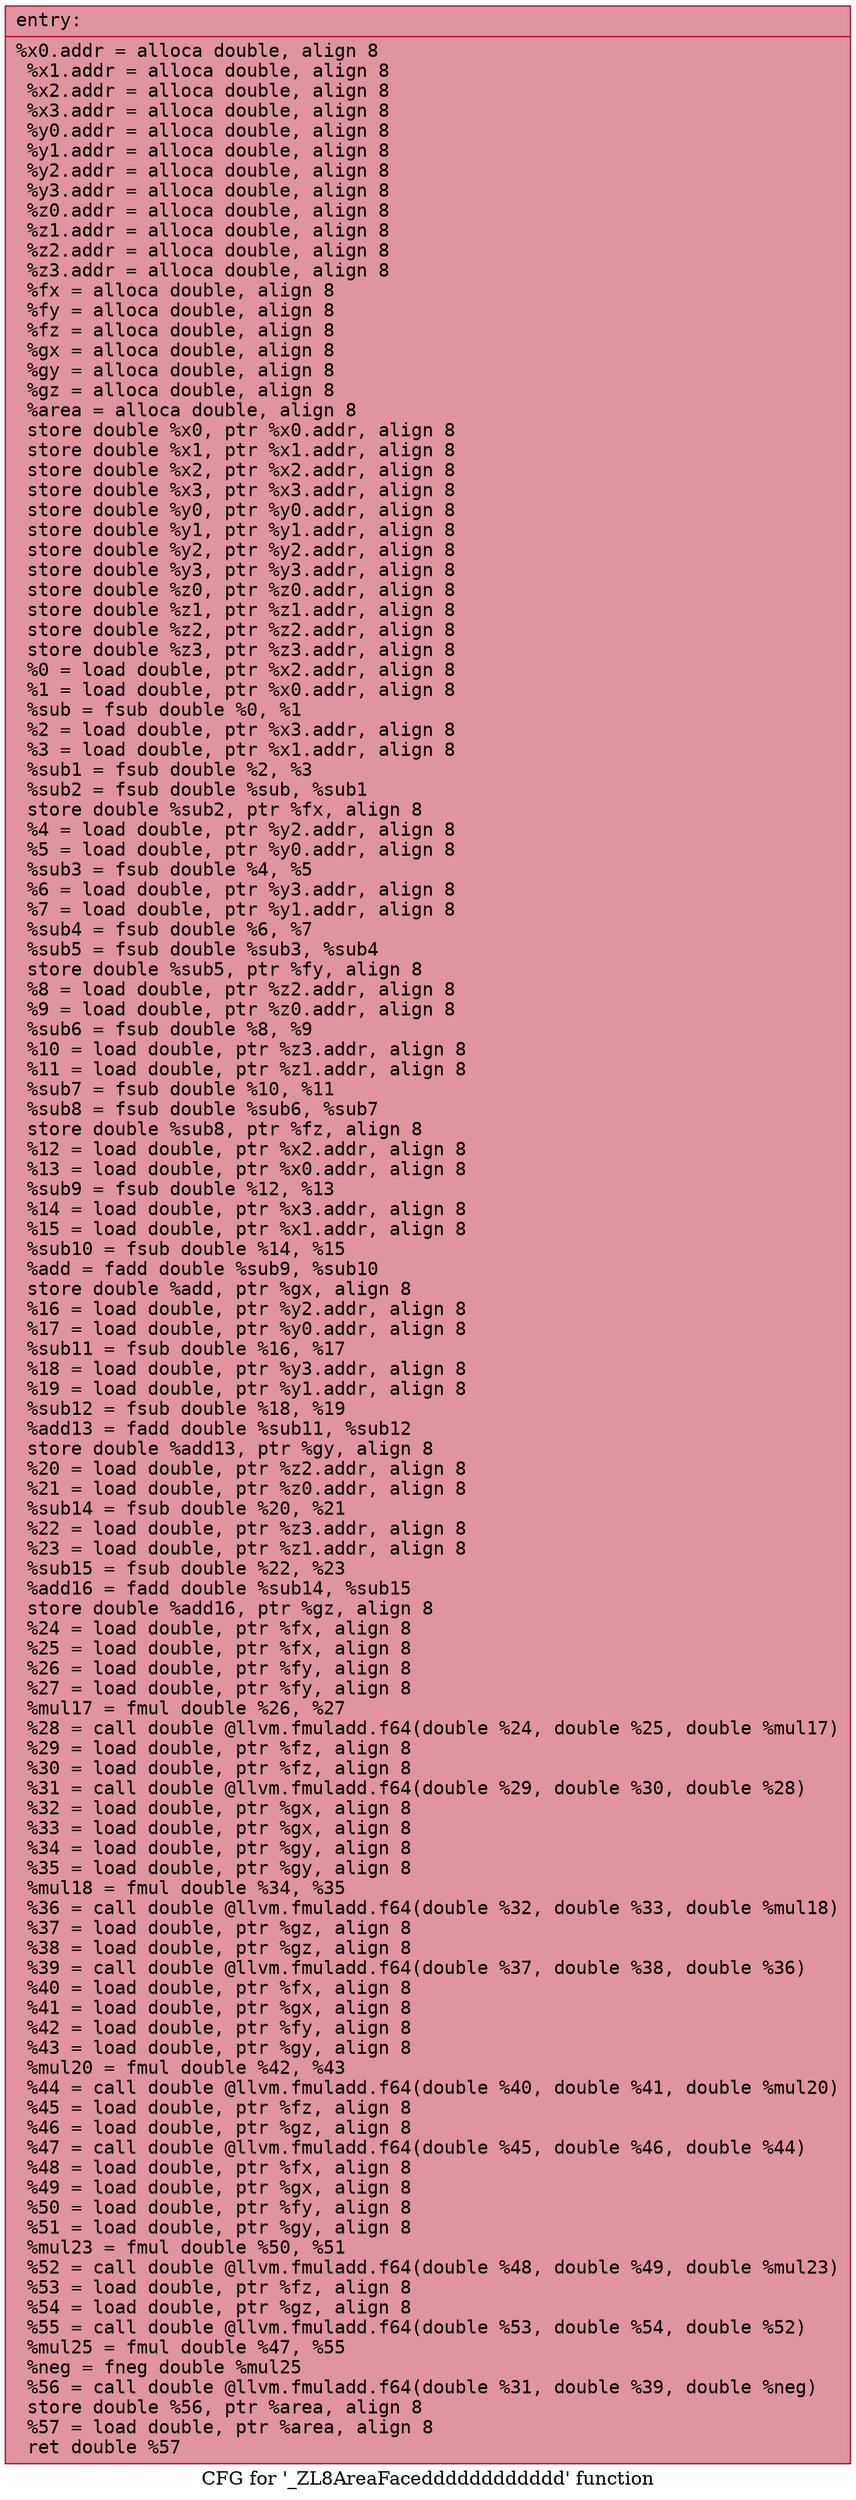 digraph "CFG for '_ZL8AreaFacedddddddddddd' function" {
	label="CFG for '_ZL8AreaFacedddddddddddd' function";

	Node0x561418b558f0 [shape=record,color="#b70d28ff", style=filled, fillcolor="#b70d2870" fontname="Courier",label="{entry:\l|  %x0.addr = alloca double, align 8\l  %x1.addr = alloca double, align 8\l  %x2.addr = alloca double, align 8\l  %x3.addr = alloca double, align 8\l  %y0.addr = alloca double, align 8\l  %y1.addr = alloca double, align 8\l  %y2.addr = alloca double, align 8\l  %y3.addr = alloca double, align 8\l  %z0.addr = alloca double, align 8\l  %z1.addr = alloca double, align 8\l  %z2.addr = alloca double, align 8\l  %z3.addr = alloca double, align 8\l  %fx = alloca double, align 8\l  %fy = alloca double, align 8\l  %fz = alloca double, align 8\l  %gx = alloca double, align 8\l  %gy = alloca double, align 8\l  %gz = alloca double, align 8\l  %area = alloca double, align 8\l  store double %x0, ptr %x0.addr, align 8\l  store double %x1, ptr %x1.addr, align 8\l  store double %x2, ptr %x2.addr, align 8\l  store double %x3, ptr %x3.addr, align 8\l  store double %y0, ptr %y0.addr, align 8\l  store double %y1, ptr %y1.addr, align 8\l  store double %y2, ptr %y2.addr, align 8\l  store double %y3, ptr %y3.addr, align 8\l  store double %z0, ptr %z0.addr, align 8\l  store double %z1, ptr %z1.addr, align 8\l  store double %z2, ptr %z2.addr, align 8\l  store double %z3, ptr %z3.addr, align 8\l  %0 = load double, ptr %x2.addr, align 8\l  %1 = load double, ptr %x0.addr, align 8\l  %sub = fsub double %0, %1\l  %2 = load double, ptr %x3.addr, align 8\l  %3 = load double, ptr %x1.addr, align 8\l  %sub1 = fsub double %2, %3\l  %sub2 = fsub double %sub, %sub1\l  store double %sub2, ptr %fx, align 8\l  %4 = load double, ptr %y2.addr, align 8\l  %5 = load double, ptr %y0.addr, align 8\l  %sub3 = fsub double %4, %5\l  %6 = load double, ptr %y3.addr, align 8\l  %7 = load double, ptr %y1.addr, align 8\l  %sub4 = fsub double %6, %7\l  %sub5 = fsub double %sub3, %sub4\l  store double %sub5, ptr %fy, align 8\l  %8 = load double, ptr %z2.addr, align 8\l  %9 = load double, ptr %z0.addr, align 8\l  %sub6 = fsub double %8, %9\l  %10 = load double, ptr %z3.addr, align 8\l  %11 = load double, ptr %z1.addr, align 8\l  %sub7 = fsub double %10, %11\l  %sub8 = fsub double %sub6, %sub7\l  store double %sub8, ptr %fz, align 8\l  %12 = load double, ptr %x2.addr, align 8\l  %13 = load double, ptr %x0.addr, align 8\l  %sub9 = fsub double %12, %13\l  %14 = load double, ptr %x3.addr, align 8\l  %15 = load double, ptr %x1.addr, align 8\l  %sub10 = fsub double %14, %15\l  %add = fadd double %sub9, %sub10\l  store double %add, ptr %gx, align 8\l  %16 = load double, ptr %y2.addr, align 8\l  %17 = load double, ptr %y0.addr, align 8\l  %sub11 = fsub double %16, %17\l  %18 = load double, ptr %y3.addr, align 8\l  %19 = load double, ptr %y1.addr, align 8\l  %sub12 = fsub double %18, %19\l  %add13 = fadd double %sub11, %sub12\l  store double %add13, ptr %gy, align 8\l  %20 = load double, ptr %z2.addr, align 8\l  %21 = load double, ptr %z0.addr, align 8\l  %sub14 = fsub double %20, %21\l  %22 = load double, ptr %z3.addr, align 8\l  %23 = load double, ptr %z1.addr, align 8\l  %sub15 = fsub double %22, %23\l  %add16 = fadd double %sub14, %sub15\l  store double %add16, ptr %gz, align 8\l  %24 = load double, ptr %fx, align 8\l  %25 = load double, ptr %fx, align 8\l  %26 = load double, ptr %fy, align 8\l  %27 = load double, ptr %fy, align 8\l  %mul17 = fmul double %26, %27\l  %28 = call double @llvm.fmuladd.f64(double %24, double %25, double %mul17)\l  %29 = load double, ptr %fz, align 8\l  %30 = load double, ptr %fz, align 8\l  %31 = call double @llvm.fmuladd.f64(double %29, double %30, double %28)\l  %32 = load double, ptr %gx, align 8\l  %33 = load double, ptr %gx, align 8\l  %34 = load double, ptr %gy, align 8\l  %35 = load double, ptr %gy, align 8\l  %mul18 = fmul double %34, %35\l  %36 = call double @llvm.fmuladd.f64(double %32, double %33, double %mul18)\l  %37 = load double, ptr %gz, align 8\l  %38 = load double, ptr %gz, align 8\l  %39 = call double @llvm.fmuladd.f64(double %37, double %38, double %36)\l  %40 = load double, ptr %fx, align 8\l  %41 = load double, ptr %gx, align 8\l  %42 = load double, ptr %fy, align 8\l  %43 = load double, ptr %gy, align 8\l  %mul20 = fmul double %42, %43\l  %44 = call double @llvm.fmuladd.f64(double %40, double %41, double %mul20)\l  %45 = load double, ptr %fz, align 8\l  %46 = load double, ptr %gz, align 8\l  %47 = call double @llvm.fmuladd.f64(double %45, double %46, double %44)\l  %48 = load double, ptr %fx, align 8\l  %49 = load double, ptr %gx, align 8\l  %50 = load double, ptr %fy, align 8\l  %51 = load double, ptr %gy, align 8\l  %mul23 = fmul double %50, %51\l  %52 = call double @llvm.fmuladd.f64(double %48, double %49, double %mul23)\l  %53 = load double, ptr %fz, align 8\l  %54 = load double, ptr %gz, align 8\l  %55 = call double @llvm.fmuladd.f64(double %53, double %54, double %52)\l  %mul25 = fmul double %47, %55\l  %neg = fneg double %mul25\l  %56 = call double @llvm.fmuladd.f64(double %31, double %39, double %neg)\l  store double %56, ptr %area, align 8\l  %57 = load double, ptr %area, align 8\l  ret double %57\l}"];
}
